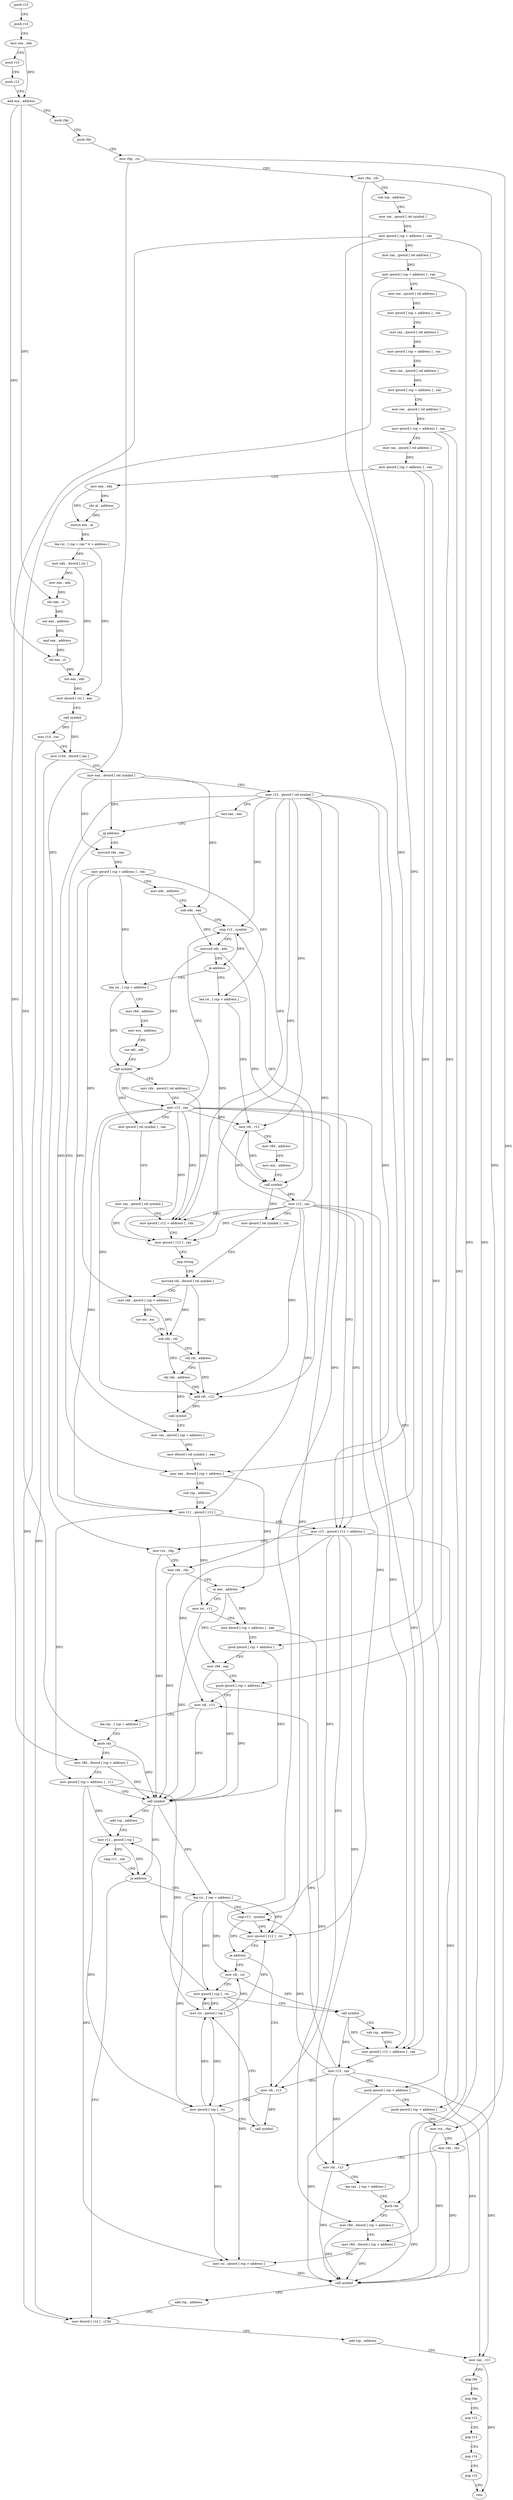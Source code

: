 digraph "func" {
"4245760" [label = "push r15" ]
"4245762" [label = "push r14" ]
"4245764" [label = "mov ecx , edx" ]
"4245766" [label = "push r13" ]
"4245768" [label = "push r12" ]
"4245770" [label = "and ecx , address" ]
"4245773" [label = "push rbp" ]
"4245774" [label = "push rbx" ]
"4245775" [label = "mov rbp , rsi" ]
"4245778" [label = "mov rbx , rdi" ]
"4245781" [label = "sub rsp , address" ]
"4245785" [label = "mov rax , qword [ rel symbol ]" ]
"4245792" [label = "mov qword [ rsp + address ] , rax" ]
"4245797" [label = "mov rax , qword [ rel address ]" ]
"4245804" [label = "mov qword [ rsp + address ] , rax" ]
"4245809" [label = "mov rax , qword [ rel address ]" ]
"4245816" [label = "mov qword [ rsp + address ] , rax" ]
"4245821" [label = "mov rax , qword [ rel address ]" ]
"4245828" [label = "mov qword [ rsp + address ] , rax" ]
"4245833" [label = "mov rax , qword [ rel address ]" ]
"4245840" [label = "mov qword [ rsp + address ] , rax" ]
"4245845" [label = "mov rax , qword [ rel address ]" ]
"4245852" [label = "mov qword [ rsp + address ] , rax" ]
"4245857" [label = "mov rax , qword [ rel address ]" ]
"4245864" [label = "mov qword [ rsp + address ] , rax" ]
"4245869" [label = "mov eax , edx" ]
"4245871" [label = "shr al , address" ]
"4245874" [label = "movzx eax , al" ]
"4245877" [label = "lea rsi , [ rsp + rax * 4 + address ]" ]
"4245882" [label = "mov edx , dword [ rsi ]" ]
"4245884" [label = "mov eax , edx" ]
"4245886" [label = "shr eax , cl" ]
"4245888" [label = "xor eax , address" ]
"4245891" [label = "and eax , address" ]
"4245894" [label = "shl eax , cl" ]
"4245896" [label = "xor eax , edx" ]
"4245898" [label = "mov dword [ rsi ] , eax" ]
"4245900" [label = "call symbol" ]
"4245905" [label = "mov r14 , rax" ]
"4245908" [label = "mov r15d , dword [ rax ]" ]
"4245911" [label = "mov eax , dword [ rel symbol ]" ]
"4245917" [label = "mov r12 , qword [ rel symbol ]" ]
"4245924" [label = "test eax , eax" ]
"4245926" [label = "jg address" ]
"4246037" [label = "mov eax , dword [ rsp + address ]" ]
"4245928" [label = "movsxd rdx , eax" ]
"4246041" [label = "sub rsp , address" ]
"4246045" [label = "mov r11 , qword [ r12 ]" ]
"4246049" [label = "mov r13 , qword [ r12 + address ]" ]
"4246054" [label = "mov rcx , rbp" ]
"4246057" [label = "mov rdx , rbx" ]
"4246060" [label = "or eax , address" ]
"4246063" [label = "mov rsi , r11" ]
"4246066" [label = "mov dword [ rsp + address ] , eax" ]
"4246070" [label = "push qword [ rsp + address ]" ]
"4246074" [label = "mov r9d , eax" ]
"4246077" [label = "push qword [ rsp + address ]" ]
"4246081" [label = "mov rdi , r13" ]
"4246084" [label = "lea rax , [ rsp + address ]" ]
"4246089" [label = "push rax" ]
"4246090" [label = "mov r8d , dword [ rsp + address ]" ]
"4246095" [label = "mov qword [ rsp + address ] , r11" ]
"4246100" [label = "call symbol" ]
"4246105" [label = "add rsp , address" ]
"4246109" [label = "mov r11 , qword [ rsp ]" ]
"4246113" [label = "cmp r11 , rax" ]
"4246116" [label = "ja address" ]
"4246222" [label = "mov dword [ r14 ] , r15d" ]
"4246118" [label = "lea rsi , [ rax + address ]" ]
"4245931" [label = "mov qword [ rsp + address ] , rdx" ]
"4245936" [label = "mov edx , address" ]
"4245941" [label = "sub edx , eax" ]
"4245943" [label = "cmp r12 , symbol" ]
"4245950" [label = "movsxd rdx , edx" ]
"4245953" [label = "je address" ]
"4246248" [label = "lea rsi , [ rsp + address ]" ]
"4245959" [label = "lea rsi , [ rsp + address ]" ]
"4246225" [label = "add rsp , address" ]
"4246229" [label = "mov rax , r13" ]
"4246232" [label = "pop rbx" ]
"4246233" [label = "pop rbp" ]
"4246234" [label = "pop r12" ]
"4246236" [label = "pop r13" ]
"4246238" [label = "pop r14" ]
"4246240" [label = "pop r15" ]
"4246242" [label = "retn" ]
"4246122" [label = "cmp r13 , symbol" ]
"4246129" [label = "mov qword [ r12 ] , rsi" ]
"4246133" [label = "je address" ]
"4246151" [label = "mov rdi , rsi" ]
"4246135" [label = "mov rdi , r13" ]
"4246253" [label = "mov r8d , address" ]
"4246259" [label = "mov ecx , address" ]
"4246264" [label = "xor edi , edi" ]
"4246266" [label = "call symbol" ]
"4246271" [label = "mov rdx , qword [ rel address ]" ]
"4246278" [label = "mov r12 , rax" ]
"4246281" [label = "mov qword [ rel symbol ] , rax" ]
"4246288" [label = "mov rax , qword [ rel symbol ]" ]
"4246295" [label = "mov qword [ r12 + address ] , rdx" ]
"4246300" [label = "mov qword [ r12 ] , rax" ]
"4246304" [label = "jmp string" ]
"4245993" [label = "movsxd rdi , dword [ rel symbol ]" ]
"4245964" [label = "mov rdi , r12" ]
"4245967" [label = "mov r8d , address" ]
"4245973" [label = "mov ecx , address" ]
"4245978" [label = "call symbol" ]
"4245983" [label = "mov r12 , rax" ]
"4245986" [label = "mov qword [ rel symbol ] , rax" ]
"4246154" [label = "mov qword [ rsp ] , rsi" ]
"4246158" [label = "call symbol" ]
"4246163" [label = "sub rsp , address" ]
"4246167" [label = "mov qword [ r12 + address ] , rax" ]
"4246172" [label = "mov r13 , rax" ]
"4246175" [label = "push qword [ rsp + address ]" ]
"4246179" [label = "push qword [ rsp + address ]" ]
"4246183" [label = "mov rcx , rbp" ]
"4246186" [label = "mov rdx , rbx" ]
"4246189" [label = "mov rdi , r13" ]
"4246192" [label = "lea rax , [ rsp + address ]" ]
"4246197" [label = "push rax" ]
"4246198" [label = "mov r9d , dword [ rsp + address ]" ]
"4246203" [label = "mov r8d , dword [ rsp + address ]" ]
"4246208" [label = "mov rsi , qword [ rsp + address ]" ]
"4246213" [label = "call symbol" ]
"4246218" [label = "add rsp , address" ]
"4246138" [label = "mov qword [ rsp ] , rsi" ]
"4246142" [label = "call symbol" ]
"4246147" [label = "mov rsi , qword [ rsp ]" ]
"4246000" [label = "mov rdx , qword [ rsp + address ]" ]
"4246005" [label = "xor esi , esi" ]
"4246007" [label = "sub rdx , rdi" ]
"4246010" [label = "shl rdi , address" ]
"4246014" [label = "shl rdx , address" ]
"4246018" [label = "add rdi , r12" ]
"4246021" [label = "call symbol" ]
"4246026" [label = "mov rax , qword [ rsp + address ]" ]
"4246031" [label = "mov dword [ rel symbol ] , eax" ]
"4245760" -> "4245762" [ label = "CFG" ]
"4245762" -> "4245764" [ label = "CFG" ]
"4245764" -> "4245766" [ label = "CFG" ]
"4245764" -> "4245770" [ label = "DFG" ]
"4245766" -> "4245768" [ label = "CFG" ]
"4245768" -> "4245770" [ label = "CFG" ]
"4245770" -> "4245773" [ label = "CFG" ]
"4245770" -> "4245886" [ label = "DFG" ]
"4245770" -> "4245894" [ label = "DFG" ]
"4245773" -> "4245774" [ label = "CFG" ]
"4245774" -> "4245775" [ label = "CFG" ]
"4245775" -> "4245778" [ label = "CFG" ]
"4245775" -> "4246054" [ label = "DFG" ]
"4245775" -> "4246183" [ label = "DFG" ]
"4245778" -> "4245781" [ label = "CFG" ]
"4245778" -> "4246057" [ label = "DFG" ]
"4245778" -> "4246186" [ label = "DFG" ]
"4245781" -> "4245785" [ label = "CFG" ]
"4245785" -> "4245792" [ label = "DFG" ]
"4245792" -> "4245797" [ label = "CFG" ]
"4245792" -> "4246037" [ label = "DFG" ]
"4245792" -> "4246090" [ label = "DFG" ]
"4245792" -> "4246203" [ label = "DFG" ]
"4245797" -> "4245804" [ label = "DFG" ]
"4245804" -> "4245809" [ label = "CFG" ]
"4245804" -> "4246089" [ label = "DFG" ]
"4245804" -> "4246197" [ label = "DFG" ]
"4245809" -> "4245816" [ label = "DFG" ]
"4245816" -> "4245821" [ label = "CFG" ]
"4245821" -> "4245828" [ label = "DFG" ]
"4245828" -> "4245833" [ label = "CFG" ]
"4245833" -> "4245840" [ label = "DFG" ]
"4245840" -> "4245845" [ label = "CFG" ]
"4245845" -> "4245852" [ label = "DFG" ]
"4245852" -> "4245857" [ label = "CFG" ]
"4245852" -> "4246077" [ label = "DFG" ]
"4245852" -> "4246179" [ label = "DFG" ]
"4245857" -> "4245864" [ label = "DFG" ]
"4245864" -> "4245869" [ label = "CFG" ]
"4245864" -> "4246070" [ label = "DFG" ]
"4245864" -> "4246175" [ label = "DFG" ]
"4245869" -> "4245871" [ label = "DFG" ]
"4245869" -> "4245874" [ label = "DFG" ]
"4245871" -> "4245874" [ label = "DFG" ]
"4245874" -> "4245877" [ label = "DFG" ]
"4245877" -> "4245882" [ label = "DFG" ]
"4245877" -> "4245898" [ label = "DFG" ]
"4245882" -> "4245884" [ label = "DFG" ]
"4245882" -> "4245896" [ label = "DFG" ]
"4245884" -> "4245886" [ label = "DFG" ]
"4245886" -> "4245888" [ label = "DFG" ]
"4245888" -> "4245891" [ label = "DFG" ]
"4245891" -> "4245894" [ label = "DFG" ]
"4245894" -> "4245896" [ label = "DFG" ]
"4245896" -> "4245898" [ label = "DFG" ]
"4245898" -> "4245900" [ label = "CFG" ]
"4245900" -> "4245905" [ label = "DFG" ]
"4245900" -> "4245908" [ label = "DFG" ]
"4245905" -> "4245908" [ label = "CFG" ]
"4245905" -> "4246222" [ label = "DFG" ]
"4245908" -> "4245911" [ label = "CFG" ]
"4245908" -> "4246222" [ label = "DFG" ]
"4245911" -> "4245917" [ label = "CFG" ]
"4245911" -> "4245926" [ label = "DFG" ]
"4245911" -> "4245928" [ label = "DFG" ]
"4245911" -> "4245941" [ label = "DFG" ]
"4245917" -> "4245924" [ label = "CFG" ]
"4245917" -> "4246045" [ label = "DFG" ]
"4245917" -> "4246049" [ label = "DFG" ]
"4245917" -> "4245943" [ label = "DFG" ]
"4245917" -> "4246129" [ label = "DFG" ]
"4245917" -> "4246295" [ label = "DFG" ]
"4245917" -> "4246300" [ label = "DFG" ]
"4245917" -> "4245964" [ label = "DFG" ]
"4245917" -> "4246167" [ label = "DFG" ]
"4245917" -> "4246018" [ label = "DFG" ]
"4245924" -> "4245926" [ label = "CFG" ]
"4245926" -> "4246037" [ label = "CFG" ]
"4245926" -> "4245928" [ label = "CFG" ]
"4246037" -> "4246041" [ label = "CFG" ]
"4246037" -> "4246060" [ label = "DFG" ]
"4245928" -> "4245931" [ label = "DFG" ]
"4246041" -> "4246045" [ label = "CFG" ]
"4246045" -> "4246049" [ label = "CFG" ]
"4246045" -> "4246063" [ label = "DFG" ]
"4246045" -> "4246095" [ label = "DFG" ]
"4246049" -> "4246054" [ label = "CFG" ]
"4246049" -> "4246081" [ label = "DFG" ]
"4246049" -> "4246229" [ label = "DFG" ]
"4246049" -> "4246122" [ label = "DFG" ]
"4246049" -> "4246189" [ label = "DFG" ]
"4246049" -> "4246135" [ label = "DFG" ]
"4246054" -> "4246057" [ label = "CFG" ]
"4246054" -> "4246100" [ label = "DFG" ]
"4246057" -> "4246060" [ label = "CFG" ]
"4246057" -> "4246100" [ label = "DFG" ]
"4246060" -> "4246063" [ label = "CFG" ]
"4246060" -> "4246066" [ label = "DFG" ]
"4246060" -> "4246074" [ label = "DFG" ]
"4246063" -> "4246066" [ label = "CFG" ]
"4246063" -> "4246100" [ label = "DFG" ]
"4246066" -> "4246070" [ label = "CFG" ]
"4246066" -> "4246198" [ label = "DFG" ]
"4246070" -> "4246074" [ label = "CFG" ]
"4246070" -> "4246100" [ label = "DFG" ]
"4246074" -> "4246077" [ label = "CFG" ]
"4246074" -> "4246100" [ label = "DFG" ]
"4246077" -> "4246081" [ label = "CFG" ]
"4246077" -> "4246100" [ label = "DFG" ]
"4246081" -> "4246084" [ label = "CFG" ]
"4246081" -> "4246100" [ label = "DFG" ]
"4246084" -> "4246089" [ label = "CFG" ]
"4246089" -> "4246090" [ label = "CFG" ]
"4246089" -> "4246100" [ label = "DFG" ]
"4246090" -> "4246095" [ label = "CFG" ]
"4246090" -> "4246100" [ label = "DFG" ]
"4246095" -> "4246100" [ label = "CFG" ]
"4246095" -> "4246109" [ label = "DFG" ]
"4246095" -> "4246208" [ label = "DFG" ]
"4246095" -> "4246147" [ label = "DFG" ]
"4246100" -> "4246105" [ label = "CFG" ]
"4246100" -> "4246116" [ label = "DFG" ]
"4246100" -> "4246118" [ label = "DFG" ]
"4246105" -> "4246109" [ label = "CFG" ]
"4246109" -> "4246113" [ label = "CFG" ]
"4246109" -> "4246116" [ label = "DFG" ]
"4246113" -> "4246116" [ label = "CFG" ]
"4246116" -> "4246222" [ label = "CFG" ]
"4246116" -> "4246118" [ label = "CFG" ]
"4246222" -> "4246225" [ label = "CFG" ]
"4246118" -> "4246122" [ label = "CFG" ]
"4246118" -> "4246129" [ label = "DFG" ]
"4246118" -> "4246151" [ label = "DFG" ]
"4246118" -> "4246154" [ label = "DFG" ]
"4246118" -> "4246138" [ label = "DFG" ]
"4245931" -> "4245936" [ label = "CFG" ]
"4245931" -> "4246000" [ label = "DFG" ]
"4245931" -> "4246026" [ label = "DFG" ]
"4245931" -> "4246248" [ label = "DFG" ]
"4245931" -> "4245959" [ label = "DFG" ]
"4245936" -> "4245941" [ label = "CFG" ]
"4245941" -> "4245943" [ label = "CFG" ]
"4245941" -> "4245950" [ label = "DFG" ]
"4245943" -> "4245950" [ label = "CFG" ]
"4245943" -> "4245953" [ label = "DFG" ]
"4245950" -> "4245953" [ label = "CFG" ]
"4245950" -> "4246266" [ label = "DFG" ]
"4245950" -> "4245978" [ label = "DFG" ]
"4245953" -> "4246248" [ label = "CFG" ]
"4245953" -> "4245959" [ label = "CFG" ]
"4246248" -> "4246253" [ label = "CFG" ]
"4246248" -> "4246266" [ label = "DFG" ]
"4245959" -> "4245964" [ label = "CFG" ]
"4245959" -> "4245978" [ label = "DFG" ]
"4246225" -> "4246229" [ label = "CFG" ]
"4246229" -> "4246232" [ label = "CFG" ]
"4246229" -> "4246242" [ label = "DFG" ]
"4246232" -> "4246233" [ label = "CFG" ]
"4246233" -> "4246234" [ label = "CFG" ]
"4246234" -> "4246236" [ label = "CFG" ]
"4246236" -> "4246238" [ label = "CFG" ]
"4246238" -> "4246240" [ label = "CFG" ]
"4246240" -> "4246242" [ label = "CFG" ]
"4246122" -> "4246129" [ label = "CFG" ]
"4246122" -> "4246133" [ label = "DFG" ]
"4246129" -> "4246133" [ label = "CFG" ]
"4246133" -> "4246151" [ label = "CFG" ]
"4246133" -> "4246135" [ label = "CFG" ]
"4246151" -> "4246154" [ label = "CFG" ]
"4246151" -> "4246158" [ label = "DFG" ]
"4246135" -> "4246138" [ label = "CFG" ]
"4246135" -> "4246142" [ label = "DFG" ]
"4246253" -> "4246259" [ label = "CFG" ]
"4246259" -> "4246264" [ label = "CFG" ]
"4246264" -> "4246266" [ label = "CFG" ]
"4246266" -> "4246271" [ label = "CFG" ]
"4246266" -> "4246278" [ label = "DFG" ]
"4246266" -> "4246281" [ label = "DFG" ]
"4246271" -> "4246278" [ label = "CFG" ]
"4246271" -> "4246295" [ label = "DFG" ]
"4246278" -> "4246281" [ label = "CFG" ]
"4246278" -> "4246045" [ label = "DFG" ]
"4246278" -> "4246049" [ label = "DFG" ]
"4246278" -> "4245943" [ label = "DFG" ]
"4246278" -> "4246129" [ label = "DFG" ]
"4246278" -> "4246295" [ label = "DFG" ]
"4246278" -> "4246300" [ label = "DFG" ]
"4246278" -> "4245964" [ label = "DFG" ]
"4246278" -> "4246167" [ label = "DFG" ]
"4246278" -> "4246018" [ label = "DFG" ]
"4246281" -> "4246288" [ label = "CFG" ]
"4246288" -> "4246295" [ label = "CFG" ]
"4246288" -> "4246300" [ label = "DFG" ]
"4246295" -> "4246300" [ label = "CFG" ]
"4246300" -> "4246304" [ label = "CFG" ]
"4246304" -> "4245993" [ label = "CFG" ]
"4245993" -> "4246000" [ label = "CFG" ]
"4245993" -> "4246007" [ label = "DFG" ]
"4245993" -> "4246010" [ label = "DFG" ]
"4245964" -> "4245967" [ label = "CFG" ]
"4245964" -> "4245978" [ label = "DFG" ]
"4245967" -> "4245973" [ label = "CFG" ]
"4245973" -> "4245978" [ label = "CFG" ]
"4245978" -> "4245983" [ label = "DFG" ]
"4245978" -> "4245986" [ label = "DFG" ]
"4245983" -> "4245986" [ label = "CFG" ]
"4245983" -> "4246045" [ label = "DFG" ]
"4245983" -> "4246049" [ label = "DFG" ]
"4245983" -> "4245943" [ label = "DFG" ]
"4245983" -> "4245964" [ label = "DFG" ]
"4245983" -> "4246129" [ label = "DFG" ]
"4245983" -> "4246295" [ label = "DFG" ]
"4245983" -> "4246300" [ label = "DFG" ]
"4245983" -> "4246167" [ label = "DFG" ]
"4245983" -> "4246018" [ label = "DFG" ]
"4245986" -> "4245993" [ label = "CFG" ]
"4246154" -> "4246158" [ label = "CFG" ]
"4246154" -> "4246109" [ label = "DFG" ]
"4246154" -> "4246208" [ label = "DFG" ]
"4246154" -> "4246147" [ label = "DFG" ]
"4246158" -> "4246163" [ label = "CFG" ]
"4246158" -> "4246167" [ label = "DFG" ]
"4246158" -> "4246172" [ label = "DFG" ]
"4246163" -> "4246167" [ label = "CFG" ]
"4246167" -> "4246172" [ label = "CFG" ]
"4246172" -> "4246175" [ label = "CFG" ]
"4246172" -> "4246081" [ label = "DFG" ]
"4246172" -> "4246229" [ label = "DFG" ]
"4246172" -> "4246122" [ label = "DFG" ]
"4246172" -> "4246189" [ label = "DFG" ]
"4246172" -> "4246135" [ label = "DFG" ]
"4246175" -> "4246179" [ label = "CFG" ]
"4246175" -> "4246213" [ label = "DFG" ]
"4246179" -> "4246183" [ label = "CFG" ]
"4246179" -> "4246213" [ label = "DFG" ]
"4246183" -> "4246186" [ label = "CFG" ]
"4246183" -> "4246213" [ label = "DFG" ]
"4246186" -> "4246189" [ label = "CFG" ]
"4246186" -> "4246213" [ label = "DFG" ]
"4246189" -> "4246192" [ label = "CFG" ]
"4246189" -> "4246213" [ label = "DFG" ]
"4246192" -> "4246197" [ label = "CFG" ]
"4246197" -> "4246198" [ label = "CFG" ]
"4246197" -> "4246213" [ label = "DFG" ]
"4246198" -> "4246203" [ label = "CFG" ]
"4246198" -> "4246213" [ label = "DFG" ]
"4246203" -> "4246208" [ label = "CFG" ]
"4246203" -> "4246213" [ label = "DFG" ]
"4246208" -> "4246213" [ label = "DFG" ]
"4246213" -> "4246218" [ label = "CFG" ]
"4246218" -> "4246222" [ label = "CFG" ]
"4246138" -> "4246142" [ label = "CFG" ]
"4246138" -> "4246109" [ label = "DFG" ]
"4246138" -> "4246208" [ label = "DFG" ]
"4246138" -> "4246147" [ label = "DFG" ]
"4246142" -> "4246147" [ label = "CFG" ]
"4246147" -> "4246151" [ label = "DFG" ]
"4246147" -> "4246129" [ label = "DFG" ]
"4246147" -> "4246154" [ label = "DFG" ]
"4246147" -> "4246138" [ label = "DFG" ]
"4246000" -> "4246005" [ label = "CFG" ]
"4246000" -> "4246007" [ label = "DFG" ]
"4246005" -> "4246007" [ label = "CFG" ]
"4246007" -> "4246010" [ label = "CFG" ]
"4246007" -> "4246014" [ label = "DFG" ]
"4246010" -> "4246014" [ label = "CFG" ]
"4246010" -> "4246018" [ label = "DFG" ]
"4246014" -> "4246018" [ label = "CFG" ]
"4246014" -> "4246021" [ label = "DFG" ]
"4246018" -> "4246021" [ label = "DFG" ]
"4246021" -> "4246026" [ label = "CFG" ]
"4246026" -> "4246031" [ label = "DFG" ]
"4246031" -> "4246037" [ label = "CFG" ]
}
